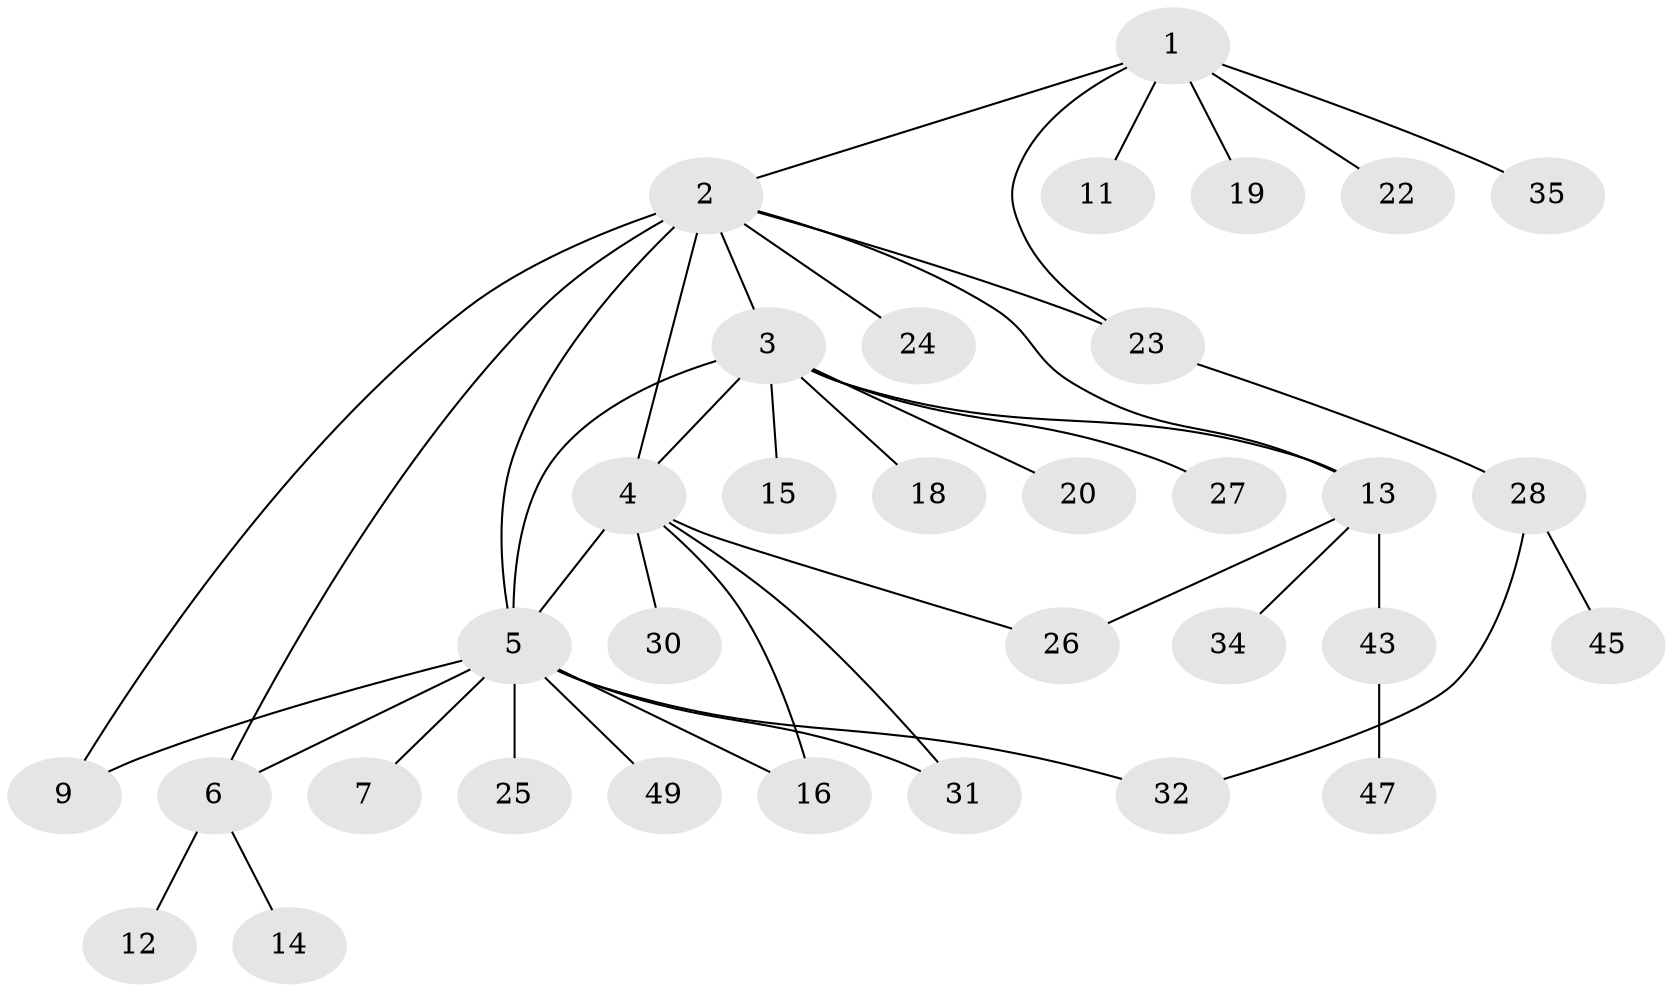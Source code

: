 // Generated by graph-tools (version 1.1) at 2025/24/03/03/25 07:24:15]
// undirected, 33 vertices, 43 edges
graph export_dot {
graph [start="1"]
  node [color=gray90,style=filled];
  1 [super="+21"];
  2 [super="+10"];
  3 [super="+39"];
  4 [super="+40"];
  5 [super="+8"];
  6;
  7;
  9;
  11;
  12 [super="+17"];
  13 [super="+44"];
  14 [super="+29"];
  15;
  16;
  18 [super="+38"];
  19 [super="+36"];
  20 [super="+41"];
  22;
  23;
  24;
  25;
  26 [super="+46"];
  27;
  28 [super="+37"];
  30;
  31 [super="+33"];
  32 [super="+42"];
  34;
  35;
  43 [super="+48"];
  45;
  47;
  49;
  1 -- 2;
  1 -- 11;
  1 -- 19;
  1 -- 22;
  1 -- 35;
  1 -- 23;
  2 -- 4;
  2 -- 6;
  2 -- 5 [weight=2];
  2 -- 3;
  2 -- 23;
  2 -- 24;
  2 -- 9;
  2 -- 13;
  3 -- 4;
  3 -- 5;
  3 -- 15;
  3 -- 18;
  3 -- 20;
  3 -- 27;
  3 -- 13;
  4 -- 16;
  4 -- 26;
  4 -- 30;
  4 -- 5;
  4 -- 31;
  5 -- 6;
  5 -- 9;
  5 -- 31;
  5 -- 7;
  5 -- 16;
  5 -- 49;
  5 -- 25;
  5 -- 32;
  6 -- 12;
  6 -- 14;
  13 -- 26;
  13 -- 34;
  13 -- 43;
  23 -- 28;
  28 -- 32;
  28 -- 45;
  43 -- 47;
}
